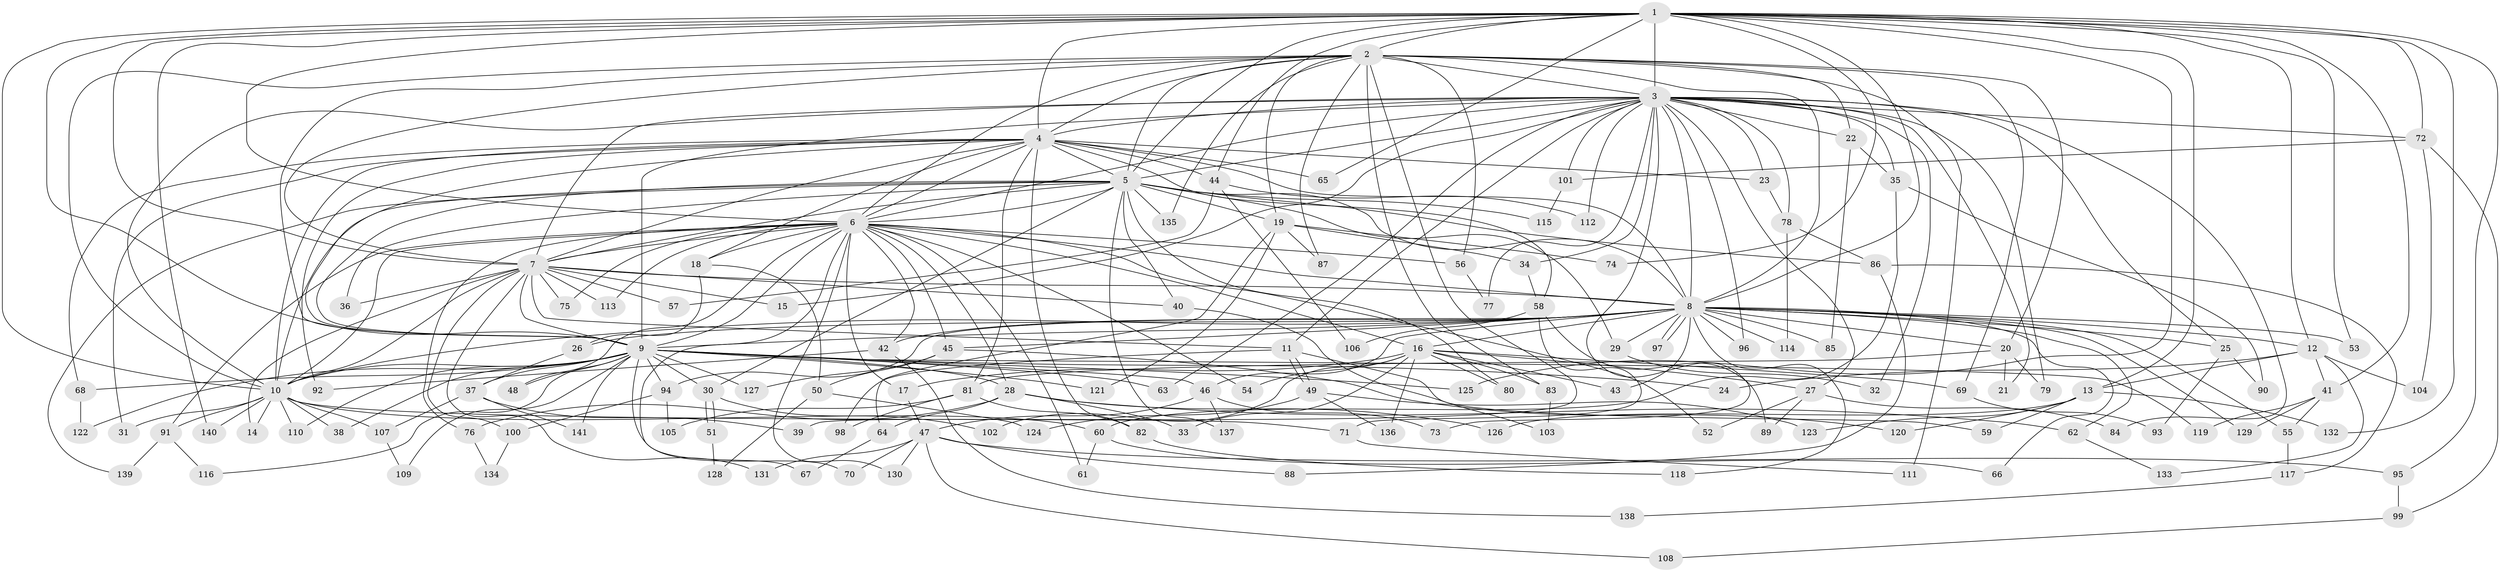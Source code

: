 // coarse degree distribution, {13: 0.05263157894736842, 21: 0.017543859649122806, 9: 0.03508771929824561, 19: 0.017543859649122806, 27: 0.017543859649122806, 12: 0.017543859649122806, 7: 0.05263157894736842, 18: 0.03508771929824561, 8: 0.03508771929824561, 5: 0.05263157894736842, 3: 0.10526315789473684, 2: 0.43859649122807015, 6: 0.017543859649122806, 4: 0.10526315789473684}
// Generated by graph-tools (version 1.1) at 2025/49/03/04/25 22:49:48]
// undirected, 141 vertices, 307 edges
graph export_dot {
  node [color=gray90,style=filled];
  1;
  2;
  3;
  4;
  5;
  6;
  7;
  8;
  9;
  10;
  11;
  12;
  13;
  14;
  15;
  16;
  17;
  18;
  19;
  20;
  21;
  22;
  23;
  24;
  25;
  26;
  27;
  28;
  29;
  30;
  31;
  32;
  33;
  34;
  35;
  36;
  37;
  38;
  39;
  40;
  41;
  42;
  43;
  44;
  45;
  46;
  47;
  48;
  49;
  50;
  51;
  52;
  53;
  54;
  55;
  56;
  57;
  58;
  59;
  60;
  61;
  62;
  63;
  64;
  65;
  66;
  67;
  68;
  69;
  70;
  71;
  72;
  73;
  74;
  75;
  76;
  77;
  78;
  79;
  80;
  81;
  82;
  83;
  84;
  85;
  86;
  87;
  88;
  89;
  90;
  91;
  92;
  93;
  94;
  95;
  96;
  97;
  98;
  99;
  100;
  101;
  102;
  103;
  104;
  105;
  106;
  107;
  108;
  109;
  110;
  111;
  112;
  113;
  114;
  115;
  116;
  117;
  118;
  119;
  120;
  121;
  122;
  123;
  124;
  125;
  126;
  127;
  128;
  129;
  130;
  131;
  132;
  133;
  134;
  135;
  136;
  137;
  138;
  139;
  140;
  141;
  1 -- 2;
  1 -- 3;
  1 -- 4;
  1 -- 5;
  1 -- 6;
  1 -- 7;
  1 -- 8;
  1 -- 9;
  1 -- 10;
  1 -- 12;
  1 -- 13;
  1 -- 41;
  1 -- 44;
  1 -- 53;
  1 -- 65;
  1 -- 72;
  1 -- 74;
  1 -- 95;
  1 -- 125;
  1 -- 132;
  1 -- 140;
  2 -- 3;
  2 -- 4;
  2 -- 5;
  2 -- 6;
  2 -- 7;
  2 -- 8;
  2 -- 9;
  2 -- 10;
  2 -- 19;
  2 -- 20;
  2 -- 22;
  2 -- 39;
  2 -- 56;
  2 -- 69;
  2 -- 83;
  2 -- 87;
  2 -- 111;
  2 -- 135;
  3 -- 4;
  3 -- 5;
  3 -- 6;
  3 -- 7;
  3 -- 8;
  3 -- 9;
  3 -- 10;
  3 -- 11;
  3 -- 15;
  3 -- 21;
  3 -- 22;
  3 -- 23;
  3 -- 25;
  3 -- 27;
  3 -- 32;
  3 -- 34;
  3 -- 35;
  3 -- 63;
  3 -- 72;
  3 -- 73;
  3 -- 77;
  3 -- 78;
  3 -- 79;
  3 -- 84;
  3 -- 96;
  3 -- 101;
  3 -- 112;
  4 -- 5;
  4 -- 6;
  4 -- 7;
  4 -- 8;
  4 -- 9;
  4 -- 10;
  4 -- 18;
  4 -- 23;
  4 -- 31;
  4 -- 44;
  4 -- 58;
  4 -- 65;
  4 -- 68;
  4 -- 81;
  4 -- 82;
  4 -- 92;
  5 -- 6;
  5 -- 7;
  5 -- 8;
  5 -- 9;
  5 -- 10;
  5 -- 19;
  5 -- 29;
  5 -- 30;
  5 -- 36;
  5 -- 40;
  5 -- 80;
  5 -- 86;
  5 -- 115;
  5 -- 135;
  5 -- 137;
  5 -- 139;
  6 -- 7;
  6 -- 8;
  6 -- 9;
  6 -- 10;
  6 -- 16;
  6 -- 17;
  6 -- 18;
  6 -- 28;
  6 -- 42;
  6 -- 45;
  6 -- 48;
  6 -- 52;
  6 -- 54;
  6 -- 56;
  6 -- 61;
  6 -- 67;
  6 -- 75;
  6 -- 76;
  6 -- 91;
  6 -- 113;
  6 -- 130;
  7 -- 8;
  7 -- 9;
  7 -- 10;
  7 -- 11;
  7 -- 14;
  7 -- 15;
  7 -- 36;
  7 -- 40;
  7 -- 57;
  7 -- 75;
  7 -- 100;
  7 -- 113;
  7 -- 131;
  8 -- 9;
  8 -- 10;
  8 -- 12;
  8 -- 16;
  8 -- 20;
  8 -- 25;
  8 -- 26;
  8 -- 29;
  8 -- 42;
  8 -- 43;
  8 -- 45;
  8 -- 46;
  8 -- 53;
  8 -- 55;
  8 -- 62;
  8 -- 66;
  8 -- 85;
  8 -- 94;
  8 -- 96;
  8 -- 97;
  8 -- 97;
  8 -- 114;
  8 -- 118;
  8 -- 129;
  9 -- 10;
  9 -- 24;
  9 -- 28;
  9 -- 30;
  9 -- 37;
  9 -- 38;
  9 -- 46;
  9 -- 48;
  9 -- 63;
  9 -- 68;
  9 -- 70;
  9 -- 94;
  9 -- 109;
  9 -- 110;
  9 -- 116;
  9 -- 119;
  9 -- 121;
  9 -- 122;
  9 -- 125;
  9 -- 127;
  9 -- 141;
  10 -- 14;
  10 -- 31;
  10 -- 38;
  10 -- 60;
  10 -- 71;
  10 -- 91;
  10 -- 107;
  10 -- 110;
  10 -- 140;
  11 -- 49;
  11 -- 49;
  11 -- 59;
  11 -- 98;
  12 -- 13;
  12 -- 24;
  12 -- 41;
  12 -- 104;
  12 -- 133;
  13 -- 59;
  13 -- 120;
  13 -- 123;
  13 -- 126;
  13 -- 132;
  16 -- 17;
  16 -- 27;
  16 -- 33;
  16 -- 43;
  16 -- 54;
  16 -- 69;
  16 -- 80;
  16 -- 83;
  16 -- 102;
  16 -- 136;
  17 -- 47;
  18 -- 26;
  18 -- 50;
  19 -- 34;
  19 -- 64;
  19 -- 74;
  19 -- 87;
  19 -- 121;
  20 -- 21;
  20 -- 79;
  20 -- 81;
  22 -- 35;
  22 -- 85;
  23 -- 78;
  25 -- 90;
  25 -- 93;
  26 -- 37;
  27 -- 52;
  27 -- 84;
  27 -- 89;
  28 -- 33;
  28 -- 62;
  28 -- 64;
  28 -- 76;
  28 -- 126;
  29 -- 32;
  30 -- 51;
  30 -- 51;
  30 -- 102;
  34 -- 58;
  35 -- 60;
  35 -- 90;
  37 -- 39;
  37 -- 107;
  37 -- 141;
  40 -- 103;
  41 -- 55;
  41 -- 119;
  41 -- 129;
  42 -- 92;
  42 -- 138;
  44 -- 57;
  44 -- 106;
  44 -- 112;
  45 -- 50;
  45 -- 120;
  45 -- 127;
  46 -- 47;
  46 -- 73;
  46 -- 137;
  47 -- 70;
  47 -- 88;
  47 -- 95;
  47 -- 108;
  47 -- 130;
  47 -- 131;
  49 -- 123;
  49 -- 124;
  49 -- 136;
  50 -- 124;
  50 -- 128;
  51 -- 128;
  55 -- 117;
  56 -- 77;
  58 -- 71;
  58 -- 89;
  58 -- 106;
  60 -- 61;
  60 -- 66;
  62 -- 133;
  64 -- 67;
  68 -- 122;
  69 -- 93;
  71 -- 111;
  72 -- 99;
  72 -- 101;
  72 -- 104;
  76 -- 134;
  78 -- 86;
  78 -- 114;
  81 -- 82;
  81 -- 98;
  81 -- 105;
  82 -- 118;
  83 -- 103;
  86 -- 88;
  86 -- 117;
  91 -- 116;
  91 -- 139;
  94 -- 100;
  94 -- 105;
  95 -- 99;
  99 -- 108;
  100 -- 134;
  101 -- 115;
  107 -- 109;
  117 -- 138;
}
